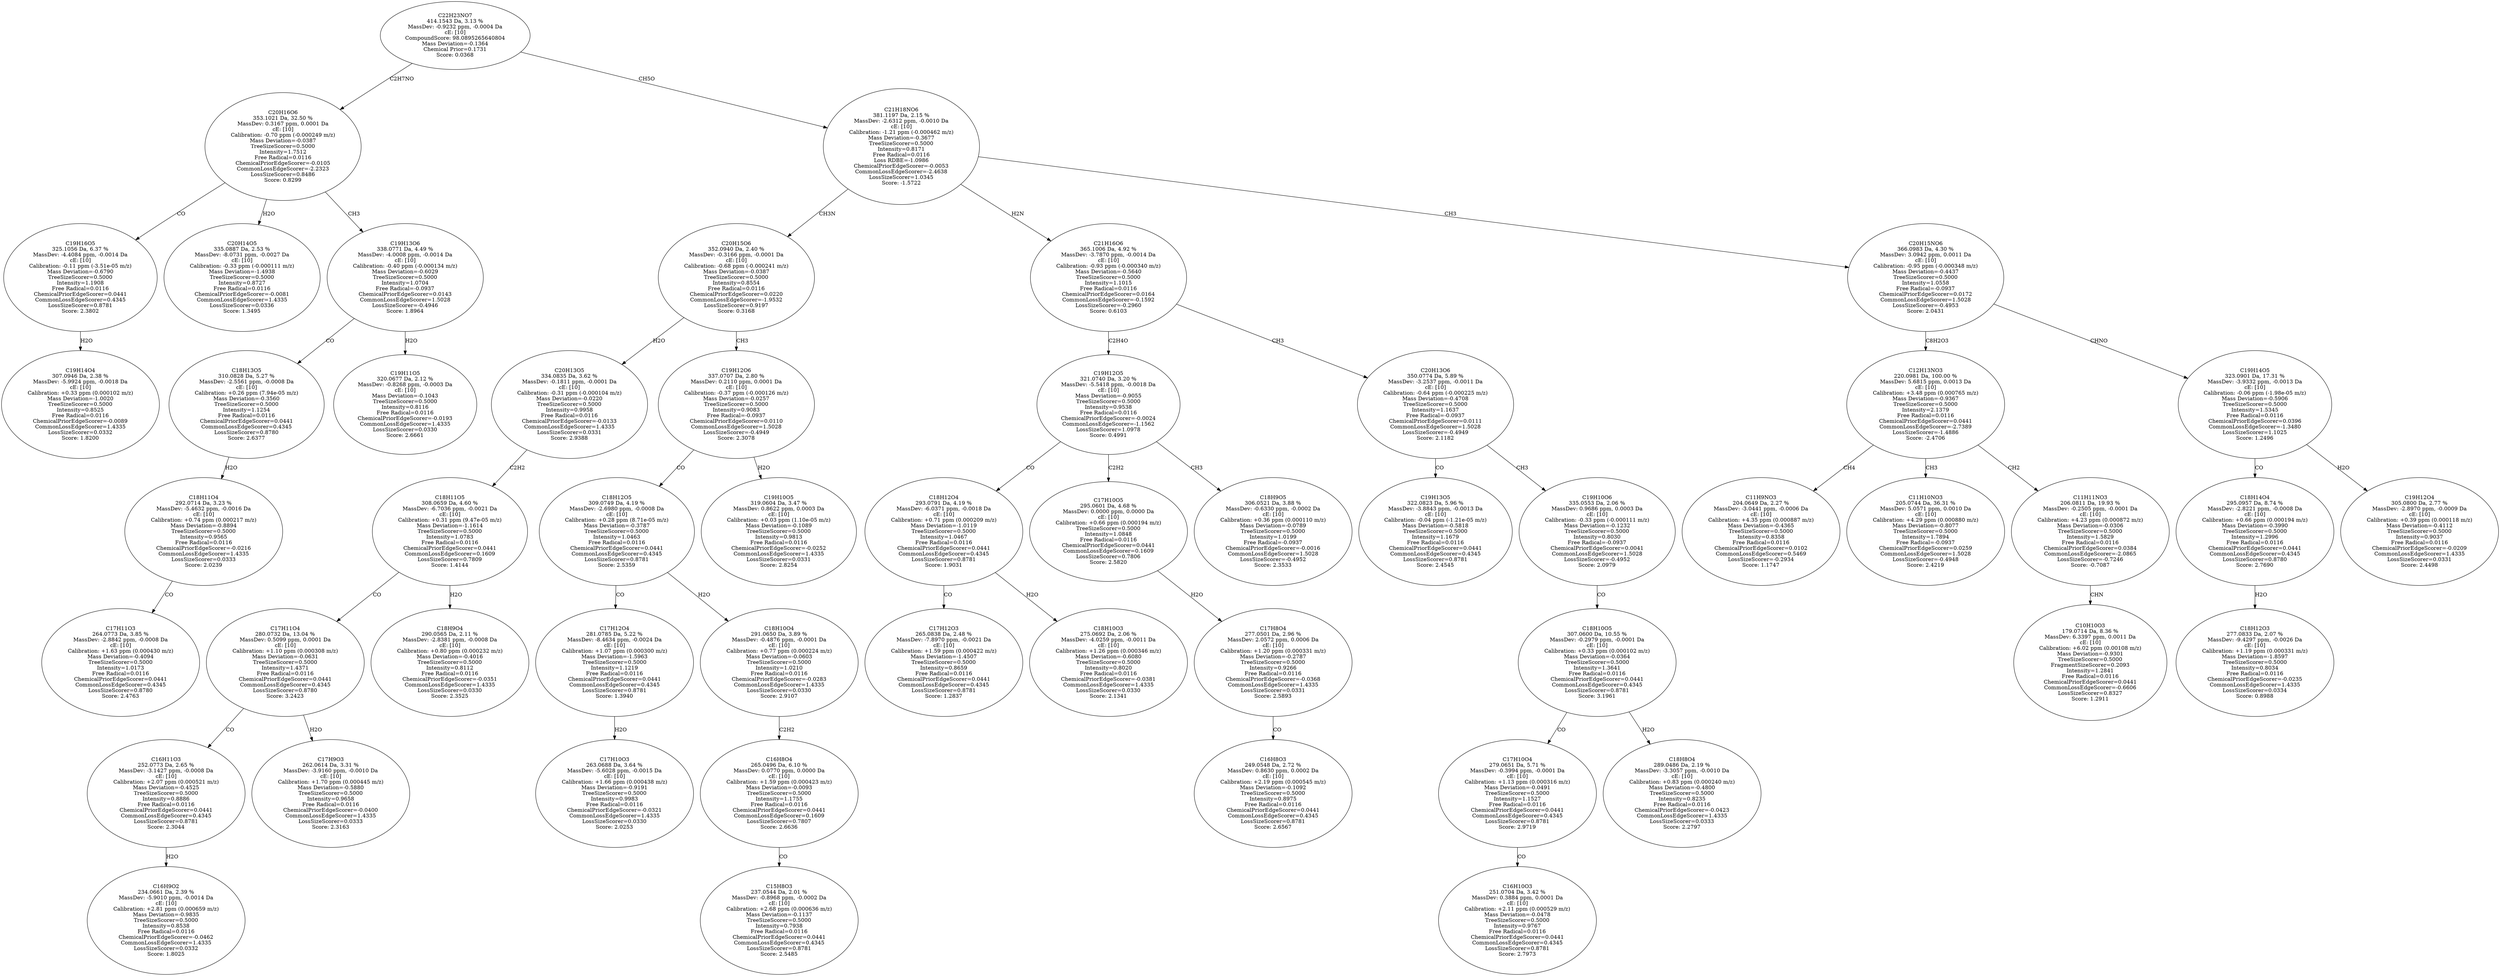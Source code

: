 strict digraph {
v1 [label="C19H14O4\n307.0946 Da, 2.38 %\nMassDev: -5.9924 ppm, -0.0018 Da\ncE: [10]\nCalibration: +0.33 ppm (0.000102 m/z)\nMass Deviation=-1.0020\nTreeSizeScorer=0.5000\nIntensity=0.8525\nFree Radical=0.0116\nChemicalPriorEdgeScorer=-0.0089\nCommonLossEdgeScorer=1.4335\nLossSizeScorer=0.0332\nScore: 1.8200"];
v2 [label="C19H16O5\n325.1056 Da, 6.37 %\nMassDev: -4.4084 ppm, -0.0014 Da\ncE: [10]\nCalibration: -0.11 ppm (-3.51e-05 m/z)\nMass Deviation=-0.6790\nTreeSizeScorer=0.5000\nIntensity=1.1908\nFree Radical=0.0116\nChemicalPriorEdgeScorer=0.0441\nCommonLossEdgeScorer=0.4345\nLossSizeScorer=0.8781\nScore: 2.3802"];
v3 [label="C20H14O5\n335.0887 Da, 2.53 %\nMassDev: -8.0731 ppm, -0.0027 Da\ncE: [10]\nCalibration: -0.33 ppm (-0.000111 m/z)\nMass Deviation=-1.4938\nTreeSizeScorer=0.5000\nIntensity=0.8727\nFree Radical=0.0116\nChemicalPriorEdgeScorer=-0.0081\nCommonLossEdgeScorer=1.4335\nLossSizeScorer=0.0336\nScore: 1.3495"];
v4 [label="C17H11O3\n264.0773 Da, 3.85 %\nMassDev: -2.8842 ppm, -0.0008 Da\ncE: [10]\nCalibration: +1.63 ppm (0.000430 m/z)\nMass Deviation=-0.4094\nTreeSizeScorer=0.5000\nIntensity=1.0173\nFree Radical=0.0116\nChemicalPriorEdgeScorer=0.0441\nCommonLossEdgeScorer=0.4345\nLossSizeScorer=0.8780\nScore: 2.4763"];
v5 [label="C18H11O4\n292.0714 Da, 3.23 %\nMassDev: -5.4632 ppm, -0.0016 Da\ncE: [10]\nCalibration: +0.74 ppm (0.000217 m/z)\nMass Deviation=-0.8894\nTreeSizeScorer=0.5000\nIntensity=0.9565\nFree Radical=0.0116\nChemicalPriorEdgeScorer=-0.0216\nCommonLossEdgeScorer=1.4335\nLossSizeScorer=0.0333\nScore: 2.0239"];
v6 [label="C18H13O5\n310.0828 Da, 5.27 %\nMassDev: -2.5561 ppm, -0.0008 Da\ncE: [10]\nCalibration: +0.26 ppm (7.94e-05 m/z)\nMass Deviation=-0.3560\nTreeSizeScorer=0.5000\nIntensity=1.1254\nFree Radical=0.0116\nChemicalPriorEdgeScorer=0.0441\nCommonLossEdgeScorer=0.4345\nLossSizeScorer=0.8780\nScore: 2.6377"];
v7 [label="C19H11O5\n320.0677 Da, 2.12 %\nMassDev: -0.8268 ppm, -0.0003 Da\ncE: [10]\nMass Deviation=-0.1043\nTreeSizeScorer=0.5000\nIntensity=0.8116\nFree Radical=0.0116\nChemicalPriorEdgeScorer=-0.0193\nCommonLossEdgeScorer=1.4335\nLossSizeScorer=0.0330\nScore: 2.6661"];
v8 [label="C19H13O6\n338.0771 Da, 4.49 %\nMassDev: -4.0008 ppm, -0.0014 Da\ncE: [10]\nCalibration: -0.40 ppm (-0.000134 m/z)\nMass Deviation=-0.6029\nTreeSizeScorer=0.5000\nIntensity=1.0704\nFree Radical=-0.0937\nChemicalPriorEdgeScorer=0.0143\nCommonLossEdgeScorer=1.5028\nLossSizeScorer=-0.4946\nScore: 1.8964"];
v9 [label="C20H16O6\n353.1021 Da, 32.50 %\nMassDev: 0.3167 ppm, 0.0001 Da\ncE: [10]\nCalibration: -0.70 ppm (-0.000249 m/z)\nMass Deviation=-0.0387\nTreeSizeScorer=0.5000\nIntensity=1.7512\nFree Radical=0.0116\nChemicalPriorEdgeScorer=-0.0105\nCommonLossEdgeScorer=-2.2323\nLossSizeScorer=0.8486\nScore: 0.8299"];
v10 [label="C16H9O2\n234.0661 Da, 2.39 %\nMassDev: -5.9010 ppm, -0.0014 Da\ncE: [10]\nCalibration: +2.81 ppm (0.000659 m/z)\nMass Deviation=-0.9835\nTreeSizeScorer=0.5000\nIntensity=0.8538\nFree Radical=0.0116\nChemicalPriorEdgeScorer=-0.0462\nCommonLossEdgeScorer=1.4335\nLossSizeScorer=0.0332\nScore: 1.8025"];
v11 [label="C16H11O3\n252.0773 Da, 2.65 %\nMassDev: -3.1427 ppm, -0.0008 Da\ncE: [10]\nCalibration: +2.07 ppm (0.000521 m/z)\nMass Deviation=-0.4525\nTreeSizeScorer=0.5000\nIntensity=0.8886\nFree Radical=0.0116\nChemicalPriorEdgeScorer=0.0441\nCommonLossEdgeScorer=0.4345\nLossSizeScorer=0.8781\nScore: 2.3044"];
v12 [label="C17H9O3\n262.0614 Da, 3.31 %\nMassDev: -3.9160 ppm, -0.0010 Da\ncE: [10]\nCalibration: +1.70 ppm (0.000445 m/z)\nMass Deviation=-0.5880\nTreeSizeScorer=0.5000\nIntensity=0.9658\nFree Radical=0.0116\nChemicalPriorEdgeScorer=-0.0400\nCommonLossEdgeScorer=1.4335\nLossSizeScorer=0.0333\nScore: 2.3163"];
v13 [label="C17H11O4\n280.0732 Da, 13.04 %\nMassDev: 0.5099 ppm, 0.0001 Da\ncE: [10]\nCalibration: +1.10 ppm (0.000308 m/z)\nMass Deviation=-0.0631\nTreeSizeScorer=0.5000\nIntensity=1.4371\nFree Radical=0.0116\nChemicalPriorEdgeScorer=0.0441\nCommonLossEdgeScorer=0.4345\nLossSizeScorer=0.8780\nScore: 3.2423"];
v14 [label="C18H9O4\n290.0565 Da, 2.11 %\nMassDev: -2.8381 ppm, -0.0008 Da\ncE: [10]\nCalibration: +0.80 ppm (0.000232 m/z)\nMass Deviation=-0.4016\nTreeSizeScorer=0.5000\nIntensity=0.8112\nFree Radical=0.0116\nChemicalPriorEdgeScorer=-0.0351\nCommonLossEdgeScorer=1.4335\nLossSizeScorer=0.0330\nScore: 2.3525"];
v15 [label="C18H11O5\n308.0659 Da, 4.60 %\nMassDev: -6.7036 ppm, -0.0021 Da\ncE: [10]\nCalibration: +0.31 ppm (9.47e-05 m/z)\nMass Deviation=-1.1614\nTreeSizeScorer=0.5000\nIntensity=1.0783\nFree Radical=0.0116\nChemicalPriorEdgeScorer=0.0441\nCommonLossEdgeScorer=0.1609\nLossSizeScorer=0.7809\nScore: 1.4144"];
v16 [label="C20H13O5\n334.0835 Da, 3.62 %\nMassDev: -0.1811 ppm, -0.0001 Da\ncE: [10]\nCalibration: -0.31 ppm (-0.000104 m/z)\nMass Deviation=-0.0220\nTreeSizeScorer=0.5000\nIntensity=0.9958\nFree Radical=0.0116\nChemicalPriorEdgeScorer=-0.0133\nCommonLossEdgeScorer=1.4335\nLossSizeScorer=0.0331\nScore: 2.9388"];
v17 [label="C17H10O3\n263.0688 Da, 3.64 %\nMassDev: -5.6028 ppm, -0.0015 Da\ncE: [10]\nCalibration: +1.66 ppm (0.000438 m/z)\nMass Deviation=-0.9191\nTreeSizeScorer=0.5000\nIntensity=0.9983\nFree Radical=0.0116\nChemicalPriorEdgeScorer=-0.0321\nCommonLossEdgeScorer=1.4335\nLossSizeScorer=0.0330\nScore: 2.0253"];
v18 [label="C17H12O4\n281.0785 Da, 5.22 %\nMassDev: -8.4634 ppm, -0.0024 Da\ncE: [10]\nCalibration: +1.07 ppm (0.000300 m/z)\nMass Deviation=-1.5963\nTreeSizeScorer=0.5000\nIntensity=1.1219\nFree Radical=0.0116\nChemicalPriorEdgeScorer=0.0441\nCommonLossEdgeScorer=0.4345\nLossSizeScorer=0.8781\nScore: 1.3940"];
v19 [label="C15H8O3\n237.0544 Da, 2.01 %\nMassDev: -0.8968 ppm, -0.0002 Da\ncE: [10]\nCalibration: +2.68 ppm (0.000636 m/z)\nMass Deviation=-0.1137\nTreeSizeScorer=0.5000\nIntensity=0.7938\nFree Radical=0.0116\nChemicalPriorEdgeScorer=0.0441\nCommonLossEdgeScorer=0.4345\nLossSizeScorer=0.8781\nScore: 2.5485"];
v20 [label="C16H8O4\n265.0496 Da, 6.10 %\nMassDev: 0.0770 ppm, 0.0000 Da\ncE: [10]\nCalibration: +1.59 ppm (0.000423 m/z)\nMass Deviation=-0.0093\nTreeSizeScorer=0.5000\nIntensity=1.1755\nFree Radical=0.0116\nChemicalPriorEdgeScorer=0.0441\nCommonLossEdgeScorer=0.1609\nLossSizeScorer=0.7807\nScore: 2.6636"];
v21 [label="C18H10O4\n291.0650 Da, 3.89 %\nMassDev: -0.4876 ppm, -0.0001 Da\ncE: [10]\nCalibration: +0.77 ppm (0.000224 m/z)\nMass Deviation=-0.0603\nTreeSizeScorer=0.5000\nIntensity=1.0210\nFree Radical=0.0116\nChemicalPriorEdgeScorer=-0.0283\nCommonLossEdgeScorer=1.4335\nLossSizeScorer=0.0330\nScore: 2.9107"];
v22 [label="C18H12O5\n309.0749 Da, 4.19 %\nMassDev: -2.6980 ppm, -0.0008 Da\ncE: [10]\nCalibration: +0.28 ppm (8.71e-05 m/z)\nMass Deviation=-0.3787\nTreeSizeScorer=0.5000\nIntensity=1.0463\nFree Radical=0.0116\nChemicalPriorEdgeScorer=0.0441\nCommonLossEdgeScorer=0.4345\nLossSizeScorer=0.8781\nScore: 2.5359"];
v23 [label="C19H10O5\n319.0604 Da, 3.47 %\nMassDev: 0.8622 ppm, 0.0003 Da\ncE: [10]\nCalibration: +0.03 ppm (1.10e-05 m/z)\nMass Deviation=-0.1089\nTreeSizeScorer=0.5000\nIntensity=0.9813\nFree Radical=0.0116\nChemicalPriorEdgeScorer=-0.0252\nCommonLossEdgeScorer=1.4335\nLossSizeScorer=0.0331\nScore: 2.8254"];
v24 [label="C19H12O6\n337.0707 Da, 2.80 %\nMassDev: 0.2110 ppm, 0.0001 Da\ncE: [10]\nCalibration: -0.37 ppm (-0.000126 m/z)\nMass Deviation=-0.0257\nTreeSizeScorer=0.5000\nIntensity=0.9083\nFree Radical=-0.0937\nChemicalPriorEdgeScorer=0.0110\nCommonLossEdgeScorer=1.5028\nLossSizeScorer=-0.4949\nScore: 2.3078"];
v25 [label="C20H15O6\n352.0940 Da, 2.40 %\nMassDev: -0.3166 ppm, -0.0001 Da\ncE: [10]\nCalibration: -0.68 ppm (-0.000241 m/z)\nMass Deviation=-0.0387\nTreeSizeScorer=0.5000\nIntensity=0.8554\nFree Radical=0.0116\nChemicalPriorEdgeScorer=0.0220\nCommonLossEdgeScorer=-1.9532\nLossSizeScorer=0.9197\nScore: 0.3168"];
v26 [label="C17H12O3\n265.0838 Da, 2.48 %\nMassDev: -7.8970 ppm, -0.0021 Da\ncE: [10]\nCalibration: +1.59 ppm (0.000422 m/z)\nMass Deviation=-1.4507\nTreeSizeScorer=0.5000\nIntensity=0.8659\nFree Radical=0.0116\nChemicalPriorEdgeScorer=0.0441\nCommonLossEdgeScorer=0.4345\nLossSizeScorer=0.8781\nScore: 1.2837"];
v27 [label="C18H10O3\n275.0692 Da, 2.06 %\nMassDev: -4.0259 ppm, -0.0011 Da\ncE: [10]\nCalibration: +1.26 ppm (0.000346 m/z)\nMass Deviation=-0.6080\nTreeSizeScorer=0.5000\nIntensity=0.8020\nFree Radical=0.0116\nChemicalPriorEdgeScorer=-0.0381\nCommonLossEdgeScorer=1.4335\nLossSizeScorer=0.0330\nScore: 2.1341"];
v28 [label="C18H12O4\n293.0791 Da, 4.19 %\nMassDev: -6.0371 ppm, -0.0018 Da\ncE: [10]\nCalibration: +0.71 ppm (0.000209 m/z)\nMass Deviation=-1.0119\nTreeSizeScorer=0.5000\nIntensity=1.0467\nFree Radical=0.0116\nChemicalPriorEdgeScorer=0.0441\nCommonLossEdgeScorer=0.4345\nLossSizeScorer=0.8781\nScore: 1.9031"];
v29 [label="C16H8O3\n249.0548 Da, 2.72 %\nMassDev: 0.8630 ppm, 0.0002 Da\ncE: [10]\nCalibration: +2.19 ppm (0.000545 m/z)\nMass Deviation=-0.1092\nTreeSizeScorer=0.5000\nIntensity=0.8975\nFree Radical=0.0116\nChemicalPriorEdgeScorer=0.0441\nCommonLossEdgeScorer=0.4345\nLossSizeScorer=0.8781\nScore: 2.6567"];
v30 [label="C17H8O4\n277.0501 Da, 2.96 %\nMassDev: 2.0572 ppm, 0.0006 Da\ncE: [10]\nCalibration: +1.20 ppm (0.000331 m/z)\nMass Deviation=-0.2787\nTreeSizeScorer=0.5000\nIntensity=0.9266\nFree Radical=0.0116\nChemicalPriorEdgeScorer=-0.0368\nCommonLossEdgeScorer=1.4335\nLossSizeScorer=0.0331\nScore: 2.5893"];
v31 [label="C17H10O5\n295.0601 Da, 4.68 %\nMassDev: 0.0000 ppm, 0.0000 Da\ncE: [10]\nCalibration: +0.66 ppm (0.000194 m/z)\nTreeSizeScorer=0.5000\nIntensity=1.0848\nFree Radical=0.0116\nChemicalPriorEdgeScorer=0.0441\nCommonLossEdgeScorer=0.1609\nLossSizeScorer=0.7806\nScore: 2.5820"];
v32 [label="C18H9O5\n306.0521 Da, 3.88 %\nMassDev: -0.6330 ppm, -0.0002 Da\ncE: [10]\nCalibration: +0.36 ppm (0.000110 m/z)\nMass Deviation=-0.0789\nTreeSizeScorer=0.5000\nIntensity=1.0199\nFree Radical=-0.0937\nChemicalPriorEdgeScorer=-0.0016\nCommonLossEdgeScorer=1.5028\nLossSizeScorer=-0.4952\nScore: 2.3533"];
v33 [label="C19H12O5\n321.0740 Da, 3.20 %\nMassDev: -5.5418 ppm, -0.0018 Da\ncE: [10]\nMass Deviation=-0.9055\nTreeSizeScorer=0.5000\nIntensity=0.9538\nFree Radical=0.0116\nChemicalPriorEdgeScorer=-0.0024\nCommonLossEdgeScorer=-1.1562\nLossSizeScorer=1.0978\nScore: 0.4991"];
v34 [label="C19H13O5\n322.0823 Da, 5.96 %\nMassDev: -3.8843 ppm, -0.0013 Da\ncE: [10]\nCalibration: -0.04 ppm (-1.21e-05 m/z)\nMass Deviation=-0.5818\nTreeSizeScorer=0.5000\nIntensity=1.1679\nFree Radical=0.0116\nChemicalPriorEdgeScorer=0.0441\nCommonLossEdgeScorer=0.4345\nLossSizeScorer=0.8781\nScore: 2.4545"];
v35 [label="C16H10O3\n251.0704 Da, 3.42 %\nMassDev: 0.3884 ppm, 0.0001 Da\ncE: [10]\nCalibration: +2.11 ppm (0.000529 m/z)\nMass Deviation=-0.0478\nTreeSizeScorer=0.5000\nIntensity=0.9767\nFree Radical=0.0116\nChemicalPriorEdgeScorer=0.0441\nCommonLossEdgeScorer=0.4345\nLossSizeScorer=0.8781\nScore: 2.7973"];
v36 [label="C17H10O4\n279.0651 Da, 5.71 %\nMassDev: -0.3994 ppm, -0.0001 Da\ncE: [10]\nCalibration: +1.13 ppm (0.000316 m/z)\nMass Deviation=-0.0491\nTreeSizeScorer=0.5000\nIntensity=1.1527\nFree Radical=0.0116\nChemicalPriorEdgeScorer=0.0441\nCommonLossEdgeScorer=0.4345\nLossSizeScorer=0.8781\nScore: 2.9719"];
v37 [label="C18H8O4\n289.0486 Da, 2.19 %\nMassDev: -3.3057 ppm, -0.0010 Da\ncE: [10]\nCalibration: +0.83 ppm (0.000240 m/z)\nMass Deviation=-0.4800\nTreeSizeScorer=0.5000\nIntensity=0.8235\nFree Radical=0.0116\nChemicalPriorEdgeScorer=-0.0423\nCommonLossEdgeScorer=1.4335\nLossSizeScorer=0.0333\nScore: 2.2797"];
v38 [label="C18H10O5\n307.0600 Da, 10.55 %\nMassDev: -0.2979 ppm, -0.0001 Da\ncE: [10]\nCalibration: +0.33 ppm (0.000102 m/z)\nMass Deviation=-0.0364\nTreeSizeScorer=0.5000\nIntensity=1.3641\nFree Radical=0.0116\nChemicalPriorEdgeScorer=0.0441\nCommonLossEdgeScorer=0.4345\nLossSizeScorer=0.8781\nScore: 3.1961"];
v39 [label="C19H10O6\n335.0553 Da, 2.06 %\nMassDev: 0.9686 ppm, 0.0003 Da\ncE: [10]\nCalibration: -0.33 ppm (-0.000111 m/z)\nMass Deviation=-0.1232\nTreeSizeScorer=0.5000\nIntensity=0.8030\nFree Radical=-0.0937\nChemicalPriorEdgeScorer=0.0041\nCommonLossEdgeScorer=1.5028\nLossSizeScorer=-0.4952\nScore: 2.0979"];
v40 [label="C20H13O6\n350.0774 Da, 5.89 %\nMassDev: -3.2537 ppm, -0.0011 Da\ncE: [10]\nCalibration: -0.64 ppm (-0.000225 m/z)\nMass Deviation=-0.4708\nTreeSizeScorer=0.5000\nIntensity=1.1637\nFree Radical=-0.0937\nChemicalPriorEdgeScorer=0.0111\nCommonLossEdgeScorer=1.5028\nLossSizeScorer=-0.4949\nScore: 2.1182"];
v41 [label="C21H16O6\n365.1006 Da, 4.92 %\nMassDev: -3.7870 ppm, -0.0014 Da\ncE: [10]\nCalibration: -0.93 ppm (-0.000340 m/z)\nMass Deviation=-0.5640\nTreeSizeScorer=0.5000\nIntensity=1.1015\nFree Radical=0.0116\nChemicalPriorEdgeScorer=0.0164\nCommonLossEdgeScorer=-0.1592\nLossSizeScorer=-0.2960\nScore: 0.6103"];
v42 [label="C11H9NO3\n204.0649 Da, 2.27 %\nMassDev: -3.0441 ppm, -0.0006 Da\ncE: [10]\nCalibration: +4.35 ppm (0.000887 m/z)\nMass Deviation=-0.4365\nTreeSizeScorer=0.5000\nIntensity=0.8358\nFree Radical=0.0116\nChemicalPriorEdgeScorer=0.0102\nCommonLossEdgeScorer=0.5469\nLossSizeScorer=-0.2934\nScore: 1.1747"];
v43 [label="C11H10NO3\n205.0744 Da, 36.31 %\nMassDev: 5.0571 ppm, 0.0010 Da\ncE: [10]\nCalibration: +4.29 ppm (0.000880 m/z)\nMass Deviation=-0.8077\nTreeSizeScorer=0.5000\nIntensity=1.7894\nFree Radical=-0.0937\nChemicalPriorEdgeScorer=0.0259\nCommonLossEdgeScorer=1.5028\nLossSizeScorer=-0.4948\nScore: 2.4219"];
v44 [label="C10H10O3\n179.0714 Da, 8.36 %\nMassDev: 6.3397 ppm, 0.0011 Da\ncE: [10]\nCalibration: +6.02 ppm (0.00108 m/z)\nMass Deviation=-0.9301\nTreeSizeScorer=0.5000\nFragmentSizeScorer=0.2093\nIntensity=1.2841\nFree Radical=0.0116\nChemicalPriorEdgeScorer=0.0441\nCommonLossEdgeScorer=-0.6606\nLossSizeScorer=0.8327\nScore: 1.2911"];
v45 [label="C11H11NO3\n206.0811 Da, 19.93 %\nMassDev: -0.2505 ppm, -0.0001 Da\ncE: [10]\nCalibration: +4.23 ppm (0.000872 m/z)\nMass Deviation=-0.0306\nTreeSizeScorer=0.5000\nIntensity=1.5829\nFree Radical=0.0116\nChemicalPriorEdgeScorer=0.0384\nCommonLossEdgeScorer=-2.0865\nLossSizeScorer=-0.7246\nScore: -0.7087"];
v46 [label="C12H13NO3\n220.0981 Da, 100.00 %\nMassDev: 5.6815 ppm, 0.0013 Da\ncE: [10]\nCalibration: +3.48 ppm (0.000765 m/z)\nMass Deviation=-0.9367\nTreeSizeScorer=0.5000\nIntensity=2.1379\nFree Radical=0.0116\nChemicalPriorEdgeScorer=0.0441\nCommonLossEdgeScorer=-2.7389\nLossSizeScorer=-1.4886\nScore: -2.4706"];
v47 [label="C18H12O3\n277.0833 Da, 2.07 %\nMassDev: -9.4297 ppm, -0.0026 Da\ncE: [10]\nCalibration: +1.19 ppm (0.000331 m/z)\nMass Deviation=-1.8597\nTreeSizeScorer=0.5000\nIntensity=0.8034\nFree Radical=0.0116\nChemicalPriorEdgeScorer=-0.0235\nCommonLossEdgeScorer=1.4335\nLossSizeScorer=0.0334\nScore: 0.8988"];
v48 [label="C18H14O4\n295.0957 Da, 8.74 %\nMassDev: -2.8221 ppm, -0.0008 Da\ncE: [10]\nCalibration: +0.66 ppm (0.000194 m/z)\nMass Deviation=-0.3990\nTreeSizeScorer=0.5000\nIntensity=1.2996\nFree Radical=0.0116\nChemicalPriorEdgeScorer=0.0441\nCommonLossEdgeScorer=0.4345\nLossSizeScorer=0.8780\nScore: 2.7690"];
v49 [label="C19H12O4\n305.0800 Da, 2.77 %\nMassDev: -2.8970 ppm, -0.0009 Da\ncE: [10]\nCalibration: +0.39 ppm (0.000118 m/z)\nMass Deviation=-0.4112\nTreeSizeScorer=0.5000\nIntensity=0.9037\nFree Radical=0.0116\nChemicalPriorEdgeScorer=-0.0209\nCommonLossEdgeScorer=1.4335\nLossSizeScorer=0.0331\nScore: 2.4498"];
v50 [label="C19H14O5\n323.0901 Da, 17.31 %\nMassDev: -3.9332 ppm, -0.0013 Da\ncE: [10]\nCalibration: -0.06 ppm (-1.98e-05 m/z)\nMass Deviation=-0.5906\nTreeSizeScorer=0.5000\nIntensity=1.5345\nFree Radical=0.0116\nChemicalPriorEdgeScorer=0.0396\nCommonLossEdgeScorer=-1.3480\nLossSizeScorer=1.1025\nScore: 1.2496"];
v51 [label="C20H15NO6\n366.0983 Da, 4.30 %\nMassDev: 3.0942 ppm, 0.0011 Da\ncE: [10]\nCalibration: -0.95 ppm (-0.000348 m/z)\nMass Deviation=-0.4437\nTreeSizeScorer=0.5000\nIntensity=1.0558\nFree Radical=-0.0937\nChemicalPriorEdgeScorer=0.0172\nCommonLossEdgeScorer=1.5028\nLossSizeScorer=-0.4953\nScore: 2.0431"];
v52 [label="C21H18NO6\n381.1197 Da, 2.15 %\nMassDev: -2.6312 ppm, -0.0010 Da\ncE: [10]\nCalibration: -1.21 ppm (-0.000462 m/z)\nMass Deviation=-0.3677\nTreeSizeScorer=0.5000\nIntensity=0.8171\nFree Radical=0.0116\nLoss RDBE=-1.0986\nChemicalPriorEdgeScorer=-0.0053\nCommonLossEdgeScorer=-2.4638\nLossSizeScorer=1.0345\nScore: -1.5722"];
v53 [label="C22H23NO7\n414.1543 Da, 3.13 %\nMassDev: -0.9232 ppm, -0.0004 Da\ncE: [10]\nCompoundScore: 98.0895265640804\nMass Deviation=-0.1364\nChemical Prior=0.1731\nScore: 0.0368"];
v2 -> v1 [label="H2O"];
v9 -> v2 [label="CO"];
v9 -> v3 [label="H2O"];
v5 -> v4 [label="CO"];
v6 -> v5 [label="H2O"];
v8 -> v6 [label="CO"];
v8 -> v7 [label="H2O"];
v9 -> v8 [label="CH3"];
v53 -> v9 [label="C2H7NO"];
v11 -> v10 [label="H2O"];
v13 -> v11 [label="CO"];
v13 -> v12 [label="H2O"];
v15 -> v13 [label="CO"];
v15 -> v14 [label="H2O"];
v16 -> v15 [label="C2H2"];
v25 -> v16 [label="H2O"];
v18 -> v17 [label="H2O"];
v22 -> v18 [label="CO"];
v20 -> v19 [label="CO"];
v21 -> v20 [label="C2H2"];
v22 -> v21 [label="H2O"];
v24 -> v22 [label="CO"];
v24 -> v23 [label="H2O"];
v25 -> v24 [label="CH3"];
v52 -> v25 [label="CH3N"];
v28 -> v26 [label="CO"];
v28 -> v27 [label="H2O"];
v33 -> v28 [label="CO"];
v30 -> v29 [label="CO"];
v31 -> v30 [label="H2O"];
v33 -> v31 [label="C2H2"];
v33 -> v32 [label="CH3"];
v41 -> v33 [label="C2H4O"];
v40 -> v34 [label="CO"];
v36 -> v35 [label="CO"];
v38 -> v36 [label="CO"];
v38 -> v37 [label="H2O"];
v39 -> v38 [label="CO"];
v40 -> v39 [label="CH3"];
v41 -> v40 [label="CH3"];
v52 -> v41 [label="H2N"];
v46 -> v42 [label="CH4"];
v46 -> v43 [label="CH3"];
v45 -> v44 [label="CHN"];
v46 -> v45 [label="CH2"];
v51 -> v46 [label="C8H2O3"];
v48 -> v47 [label="H2O"];
v50 -> v48 [label="CO"];
v50 -> v49 [label="H2O"];
v51 -> v50 [label="CHNO"];
v52 -> v51 [label="CH3"];
v53 -> v52 [label="CH5O"];
}